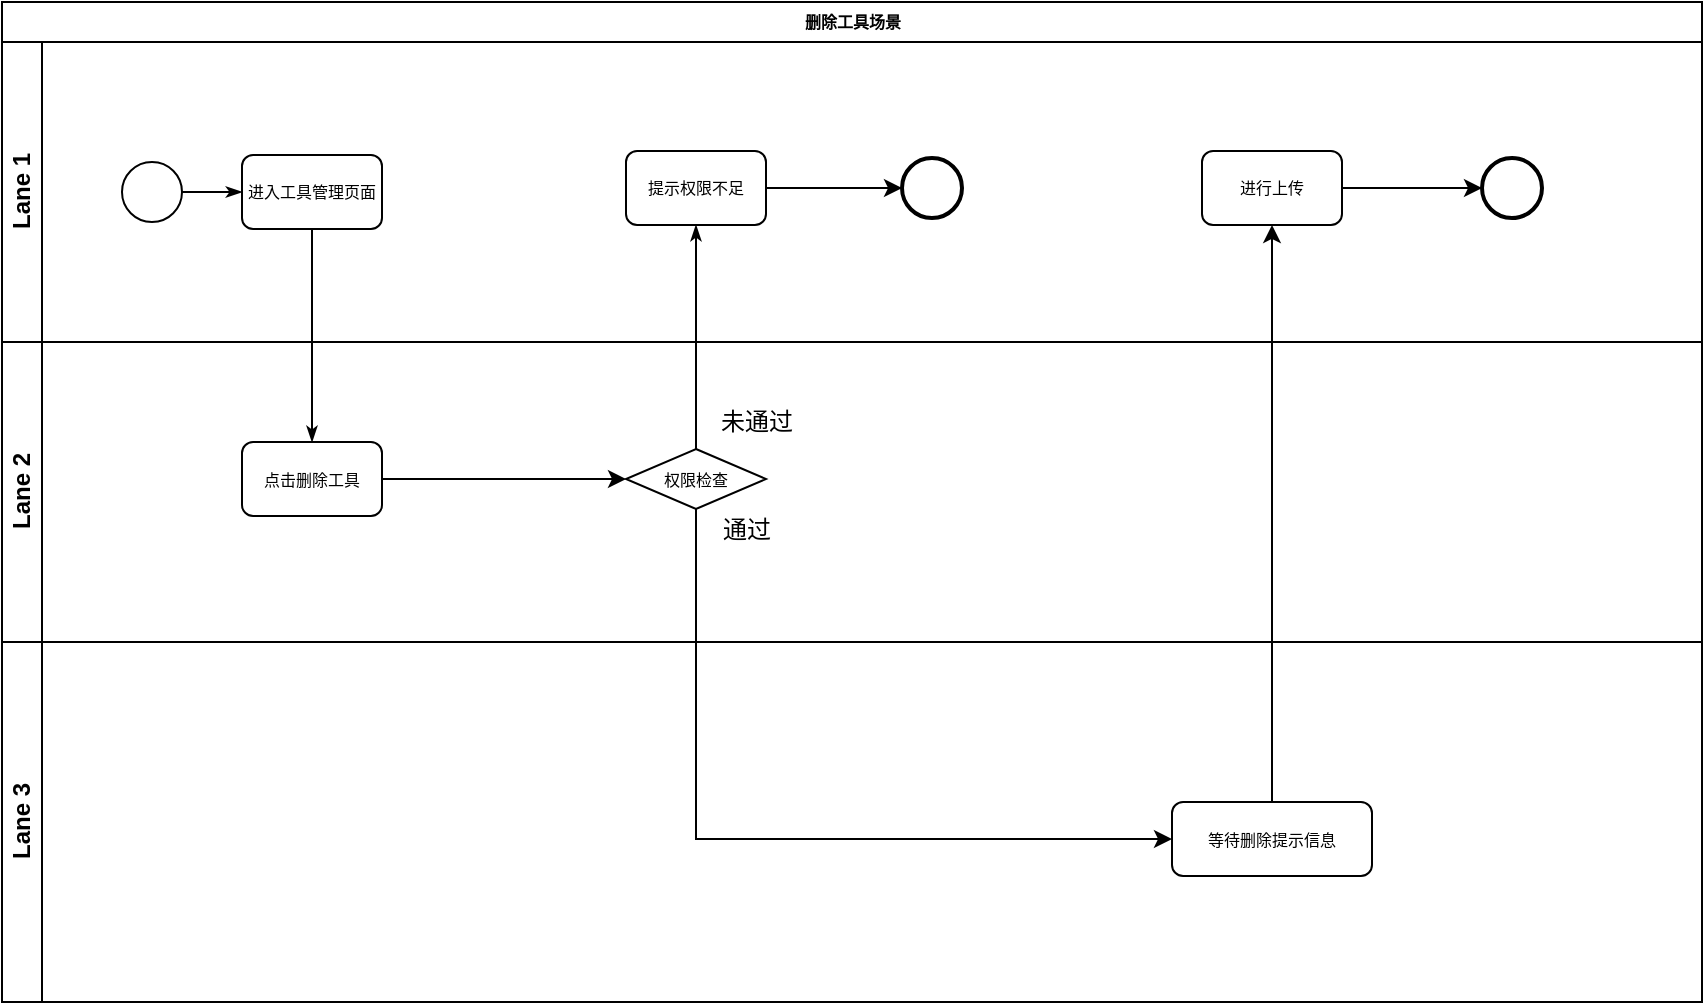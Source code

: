 <mxfile version="14.8.5" type="github" pages="3">
  <diagram id="ONJ3bi8CD5PW0rqa4RJ9" name="删除工具场景">
    <mxGraphModel dx="1186" dy="589" grid="1" gridSize="10" guides="1" tooltips="1" connect="1" arrows="1" fold="1" page="1" pageScale="1" pageWidth="1169" pageHeight="827" math="0" shadow="0">
      <root>
        <mxCell id="9Tf-u0OhuVVysDJYSm5w-0" />
        <mxCell id="9Tf-u0OhuVVysDJYSm5w-1" parent="9Tf-u0OhuVVysDJYSm5w-0" />
        <mxCell id="knsLSSklkNCvqvJmg3KK-0" value="删除工具场景" style="swimlane;html=1;childLayout=stackLayout;horizontal=1;startSize=20;horizontalStack=0;rounded=0;shadow=0;labelBackgroundColor=none;strokeWidth=1;fontFamily=Verdana;fontSize=8;align=center;" vertex="1" parent="9Tf-u0OhuVVysDJYSm5w-1">
          <mxGeometry x="180" y="70" width="850" height="500" as="geometry" />
        </mxCell>
        <mxCell id="knsLSSklkNCvqvJmg3KK-1" value="Lane 1" style="swimlane;html=1;startSize=20;horizontal=0;" vertex="1" parent="knsLSSklkNCvqvJmg3KK-0">
          <mxGeometry y="20" width="850" height="150" as="geometry" />
        </mxCell>
        <mxCell id="knsLSSklkNCvqvJmg3KK-2" style="edgeStyle=orthogonalEdgeStyle;rounded=0;html=1;labelBackgroundColor=none;startArrow=none;startFill=0;startSize=5;endArrow=classicThin;endFill=1;endSize=5;jettySize=auto;orthogonalLoop=1;strokeWidth=1;fontFamily=Verdana;fontSize=8" edge="1" parent="knsLSSklkNCvqvJmg3KK-1" source="knsLSSklkNCvqvJmg3KK-3" target="knsLSSklkNCvqvJmg3KK-4">
          <mxGeometry relative="1" as="geometry" />
        </mxCell>
        <mxCell id="knsLSSklkNCvqvJmg3KK-3" value="" style="ellipse;whiteSpace=wrap;html=1;rounded=0;shadow=0;labelBackgroundColor=none;strokeWidth=1;fontFamily=Verdana;fontSize=8;align=center;" vertex="1" parent="knsLSSklkNCvqvJmg3KK-1">
          <mxGeometry x="60" y="60" width="30" height="30" as="geometry" />
        </mxCell>
        <mxCell id="knsLSSklkNCvqvJmg3KK-4" value="进入工具管理页面" style="rounded=1;whiteSpace=wrap;html=1;shadow=0;labelBackgroundColor=none;strokeWidth=1;fontFamily=Verdana;fontSize=8;align=center;" vertex="1" parent="knsLSSklkNCvqvJmg3KK-1">
          <mxGeometry x="120" y="56.5" width="70" height="37" as="geometry" />
        </mxCell>
        <mxCell id="knsLSSklkNCvqvJmg3KK-5" value="" style="edgeStyle=orthogonalEdgeStyle;rounded=0;orthogonalLoop=1;jettySize=auto;html=1;" edge="1" parent="knsLSSklkNCvqvJmg3KK-1" source="knsLSSklkNCvqvJmg3KK-6" target="knsLSSklkNCvqvJmg3KK-7">
          <mxGeometry relative="1" as="geometry" />
        </mxCell>
        <mxCell id="knsLSSklkNCvqvJmg3KK-6" value="提示权限不足" style="rounded=1;whiteSpace=wrap;html=1;shadow=0;labelBackgroundColor=none;strokeWidth=1;fontFamily=Verdana;fontSize=8;align=center;" vertex="1" parent="knsLSSklkNCvqvJmg3KK-1">
          <mxGeometry x="312" y="54.5" width="70" height="37" as="geometry" />
        </mxCell>
        <mxCell id="knsLSSklkNCvqvJmg3KK-7" value="" style="ellipse;whiteSpace=wrap;html=1;rounded=0;shadow=0;labelBackgroundColor=none;strokeWidth=2;fontFamily=Verdana;fontSize=8;align=center;" vertex="1" parent="knsLSSklkNCvqvJmg3KK-1">
          <mxGeometry x="450" y="58" width="30" height="30" as="geometry" />
        </mxCell>
        <mxCell id="knsLSSklkNCvqvJmg3KK-8" value="" style="edgeStyle=orthogonalEdgeStyle;rounded=0;orthogonalLoop=1;jettySize=auto;html=1;" edge="1" parent="knsLSSklkNCvqvJmg3KK-1" source="knsLSSklkNCvqvJmg3KK-9" target="knsLSSklkNCvqvJmg3KK-10">
          <mxGeometry relative="1" as="geometry" />
        </mxCell>
        <mxCell id="knsLSSklkNCvqvJmg3KK-9" value="进行上传" style="rounded=1;whiteSpace=wrap;html=1;shadow=0;labelBackgroundColor=none;strokeWidth=1;fontFamily=Verdana;fontSize=8;align=center;" vertex="1" parent="knsLSSklkNCvqvJmg3KK-1">
          <mxGeometry x="600" y="54.5" width="70" height="37" as="geometry" />
        </mxCell>
        <mxCell id="knsLSSklkNCvqvJmg3KK-10" value="" style="ellipse;whiteSpace=wrap;html=1;rounded=0;shadow=0;labelBackgroundColor=none;strokeWidth=2;fontFamily=Verdana;fontSize=8;align=center;" vertex="1" parent="knsLSSklkNCvqvJmg3KK-1">
          <mxGeometry x="740" y="58" width="30" height="30" as="geometry" />
        </mxCell>
        <mxCell id="knsLSSklkNCvqvJmg3KK-11" value="Lane 2" style="swimlane;html=1;startSize=20;horizontal=0;" vertex="1" parent="knsLSSklkNCvqvJmg3KK-0">
          <mxGeometry y="170" width="850" height="150" as="geometry" />
        </mxCell>
        <mxCell id="knsLSSklkNCvqvJmg3KK-12" value="" style="edgeStyle=orthogonalEdgeStyle;rounded=0;orthogonalLoop=1;jettySize=auto;html=1;entryX=0;entryY=0.5;entryDx=0;entryDy=0;entryPerimeter=0;" edge="1" parent="knsLSSklkNCvqvJmg3KK-11" source="knsLSSklkNCvqvJmg3KK-13" target="knsLSSklkNCvqvJmg3KK-14">
          <mxGeometry relative="1" as="geometry">
            <mxPoint x="240" y="68.5" as="targetPoint" />
          </mxGeometry>
        </mxCell>
        <mxCell id="knsLSSklkNCvqvJmg3KK-13" value="点击删除工具" style="rounded=1;whiteSpace=wrap;html=1;shadow=0;labelBackgroundColor=none;strokeWidth=1;fontFamily=Verdana;fontSize=8;align=center;" vertex="1" parent="knsLSSklkNCvqvJmg3KK-11">
          <mxGeometry x="120" y="50.0" width="70" height="37" as="geometry" />
        </mxCell>
        <mxCell id="knsLSSklkNCvqvJmg3KK-14" value="权限检查" style="strokeWidth=1;html=1;shape=mxgraph.flowchart.decision;whiteSpace=wrap;rounded=1;shadow=0;labelBackgroundColor=none;fontFamily=Verdana;fontSize=8;align=center;" vertex="1" parent="knsLSSklkNCvqvJmg3KK-11">
          <mxGeometry x="312" y="53.5" width="70" height="30" as="geometry" />
        </mxCell>
        <mxCell id="knsLSSklkNCvqvJmg3KK-15" style="edgeStyle=orthogonalEdgeStyle;rounded=0;orthogonalLoop=1;jettySize=auto;html=1;exitX=0.5;exitY=1;exitDx=0;exitDy=0;" edge="1" parent="knsLSSklkNCvqvJmg3KK-11">
          <mxGeometry relative="1" as="geometry">
            <mxPoint x="307" y="95" as="sourcePoint" />
            <mxPoint x="307" y="95" as="targetPoint" />
          </mxGeometry>
        </mxCell>
        <mxCell id="knsLSSklkNCvqvJmg3KK-16" value="未通过" style="text;html=1;align=center;verticalAlign=middle;resizable=0;points=[];autosize=1;strokeColor=none;" vertex="1" parent="knsLSSklkNCvqvJmg3KK-11">
          <mxGeometry x="352" y="30" width="50" height="20" as="geometry" />
        </mxCell>
        <mxCell id="knsLSSklkNCvqvJmg3KK-17" value="通过" style="text;html=1;align=center;verticalAlign=middle;resizable=0;points=[];autosize=1;strokeColor=none;" vertex="1" parent="knsLSSklkNCvqvJmg3KK-11">
          <mxGeometry x="352" y="83.5" width="40" height="20" as="geometry" />
        </mxCell>
        <mxCell id="knsLSSklkNCvqvJmg3KK-18" value="Lane 3" style="swimlane;html=1;startSize=20;horizontal=0;" vertex="1" parent="knsLSSklkNCvqvJmg3KK-0">
          <mxGeometry y="320" width="850" height="180" as="geometry" />
        </mxCell>
        <mxCell id="knsLSSklkNCvqvJmg3KK-21" value="等待删除提示信息" style="rounded=1;whiteSpace=wrap;html=1;shadow=0;labelBackgroundColor=none;strokeWidth=1;fontFamily=Verdana;fontSize=8;align=center;" vertex="1" parent="knsLSSklkNCvqvJmg3KK-18">
          <mxGeometry x="585" y="80" width="100" height="37" as="geometry" />
        </mxCell>
        <mxCell id="knsLSSklkNCvqvJmg3KK-22" style="edgeStyle=orthogonalEdgeStyle;rounded=0;html=1;labelBackgroundColor=none;startArrow=none;startFill=0;startSize=5;endArrow=classicThin;endFill=1;endSize=5;jettySize=auto;orthogonalLoop=1;strokeWidth=1;fontFamily=Verdana;fontSize=8" edge="1" parent="knsLSSklkNCvqvJmg3KK-0" source="knsLSSklkNCvqvJmg3KK-4" target="knsLSSklkNCvqvJmg3KK-13">
          <mxGeometry relative="1" as="geometry" />
        </mxCell>
        <mxCell id="knsLSSklkNCvqvJmg3KK-23" value="" style="edgeStyle=orthogonalEdgeStyle;rounded=0;html=1;labelBackgroundColor=none;startArrow=none;startFill=0;startSize=5;endArrow=classicThin;endFill=1;endSize=5;jettySize=auto;orthogonalLoop=1;strokeWidth=1;fontFamily=Verdana;fontSize=8" edge="1" parent="knsLSSklkNCvqvJmg3KK-0" source="knsLSSklkNCvqvJmg3KK-14" target="knsLSSklkNCvqvJmg3KK-6">
          <mxGeometry x="-0.936" y="-15" relative="1" as="geometry">
            <mxPoint as="offset" />
          </mxGeometry>
        </mxCell>
        <mxCell id="knsLSSklkNCvqvJmg3KK-25" value="" style="endArrow=classic;html=1;exitX=0.5;exitY=0;exitDx=0;exitDy=0;entryX=0.5;entryY=1;entryDx=0;entryDy=0;" edge="1" parent="knsLSSklkNCvqvJmg3KK-0" source="knsLSSklkNCvqvJmg3KK-21" target="knsLSSklkNCvqvJmg3KK-9">
          <mxGeometry width="50" height="50" relative="1" as="geometry">
            <mxPoint x="530" y="390" as="sourcePoint" />
            <mxPoint x="580" y="340" as="targetPoint" />
          </mxGeometry>
        </mxCell>
        <mxCell id="knsLSSklkNCvqvJmg3KK-19" value="" style="edgeStyle=orthogonalEdgeStyle;rounded=0;orthogonalLoop=1;jettySize=auto;html=1;entryX=0;entryY=0.5;entryDx=0;entryDy=0;exitX=0.5;exitY=1;exitDx=0;exitDy=0;exitPerimeter=0;" edge="1" parent="knsLSSklkNCvqvJmg3KK-0" source="knsLSSklkNCvqvJmg3KK-14" target="knsLSSklkNCvqvJmg3KK-21">
          <mxGeometry relative="1" as="geometry">
            <mxPoint x="430" y="418.5" as="targetPoint" />
            <mxPoint x="382" y="418.5" as="sourcePoint" />
          </mxGeometry>
        </mxCell>
      </root>
    </mxGraphModel>
  </diagram>
  <diagram id="79Sz3u58VfFzfoUAizTf" name="上传工具场景">
    <mxGraphModel dx="1186" dy="646" grid="1" gridSize="10" guides="1" tooltips="1" connect="1" arrows="1" fold="1" page="1" pageScale="1" pageWidth="1169" pageHeight="827" math="0" shadow="0">
      <root>
        <mxCell id="yrwDbKDjHd5rTe8arqQC-0" />
        <mxCell id="yrwDbKDjHd5rTe8arqQC-1" parent="yrwDbKDjHd5rTe8arqQC-0" />
        <mxCell id="fW47hPGNQh7VkDqBXrTm-0" value="上传工具场景" style="swimlane;html=1;childLayout=stackLayout;horizontal=1;startSize=20;horizontalStack=0;rounded=0;shadow=0;labelBackgroundColor=none;strokeWidth=1;fontFamily=Verdana;fontSize=8;align=center;" vertex="1" parent="yrwDbKDjHd5rTe8arqQC-1">
          <mxGeometry x="180" y="70" width="850" height="500" as="geometry" />
        </mxCell>
        <mxCell id="fW47hPGNQh7VkDqBXrTm-1" value="Lane 1" style="swimlane;html=1;startSize=20;horizontal=0;" vertex="1" parent="fW47hPGNQh7VkDqBXrTm-0">
          <mxGeometry y="20" width="850" height="150" as="geometry" />
        </mxCell>
        <mxCell id="fW47hPGNQh7VkDqBXrTm-2" style="edgeStyle=orthogonalEdgeStyle;rounded=0;html=1;labelBackgroundColor=none;startArrow=none;startFill=0;startSize=5;endArrow=classicThin;endFill=1;endSize=5;jettySize=auto;orthogonalLoop=1;strokeWidth=1;fontFamily=Verdana;fontSize=8" edge="1" parent="fW47hPGNQh7VkDqBXrTm-1" source="fW47hPGNQh7VkDqBXrTm-3" target="fW47hPGNQh7VkDqBXrTm-4">
          <mxGeometry relative="1" as="geometry" />
        </mxCell>
        <mxCell id="fW47hPGNQh7VkDqBXrTm-3" value="" style="ellipse;whiteSpace=wrap;html=1;rounded=0;shadow=0;labelBackgroundColor=none;strokeWidth=1;fontFamily=Verdana;fontSize=8;align=center;" vertex="1" parent="fW47hPGNQh7VkDqBXrTm-1">
          <mxGeometry x="60" y="60" width="30" height="30" as="geometry" />
        </mxCell>
        <mxCell id="fW47hPGNQh7VkDqBXrTm-4" value="进入工具管理页面" style="rounded=1;whiteSpace=wrap;html=1;shadow=0;labelBackgroundColor=none;strokeWidth=1;fontFamily=Verdana;fontSize=8;align=center;" vertex="1" parent="fW47hPGNQh7VkDqBXrTm-1">
          <mxGeometry x="120" y="56.5" width="70" height="37" as="geometry" />
        </mxCell>
        <mxCell id="fW47hPGNQh7VkDqBXrTm-29" value="" style="edgeStyle=orthogonalEdgeStyle;rounded=0;orthogonalLoop=1;jettySize=auto;html=1;" edge="1" parent="fW47hPGNQh7VkDqBXrTm-1" source="fW47hPGNQh7VkDqBXrTm-6" target="fW47hPGNQh7VkDqBXrTm-7">
          <mxGeometry relative="1" as="geometry" />
        </mxCell>
        <mxCell id="fW47hPGNQh7VkDqBXrTm-6" value="提示上传文件过大" style="rounded=1;whiteSpace=wrap;html=1;shadow=0;labelBackgroundColor=none;strokeWidth=1;fontFamily=Verdana;fontSize=8;align=center;" vertex="1" parent="fW47hPGNQh7VkDqBXrTm-1">
          <mxGeometry x="312" y="54.5" width="70" height="37" as="geometry" />
        </mxCell>
        <mxCell id="fW47hPGNQh7VkDqBXrTm-7" value="" style="ellipse;whiteSpace=wrap;html=1;rounded=0;shadow=0;labelBackgroundColor=none;strokeWidth=2;fontFamily=Verdana;fontSize=8;align=center;" vertex="1" parent="fW47hPGNQh7VkDqBXrTm-1">
          <mxGeometry x="450" y="58" width="30" height="30" as="geometry" />
        </mxCell>
        <mxCell id="fW47hPGNQh7VkDqBXrTm-8" value="" style="edgeStyle=orthogonalEdgeStyle;rounded=0;orthogonalLoop=1;jettySize=auto;html=1;" edge="1" parent="fW47hPGNQh7VkDqBXrTm-1" source="fW47hPGNQh7VkDqBXrTm-9" target="fW47hPGNQh7VkDqBXrTm-10">
          <mxGeometry relative="1" as="geometry" />
        </mxCell>
        <mxCell id="fW47hPGNQh7VkDqBXrTm-9" value="等待上传" style="rounded=1;whiteSpace=wrap;html=1;shadow=0;labelBackgroundColor=none;strokeWidth=1;fontFamily=Verdana;fontSize=8;align=center;" vertex="1" parent="fW47hPGNQh7VkDqBXrTm-1">
          <mxGeometry x="590" y="54.5" width="70" height="37" as="geometry" />
        </mxCell>
        <mxCell id="fW47hPGNQh7VkDqBXrTm-10" value="" style="ellipse;whiteSpace=wrap;html=1;rounded=0;shadow=0;labelBackgroundColor=none;strokeWidth=2;fontFamily=Verdana;fontSize=8;align=center;" vertex="1" parent="fW47hPGNQh7VkDqBXrTm-1">
          <mxGeometry x="740" y="58" width="30" height="30" as="geometry" />
        </mxCell>
        <mxCell id="fW47hPGNQh7VkDqBXrTm-13" value="Lane 2" style="swimlane;html=1;startSize=20;horizontal=0;" vertex="1" parent="fW47hPGNQh7VkDqBXrTm-0">
          <mxGeometry y="170" width="850" height="150" as="geometry" />
        </mxCell>
        <mxCell id="fW47hPGNQh7VkDqBXrTm-14" value="" style="edgeStyle=orthogonalEdgeStyle;rounded=0;orthogonalLoop=1;jettySize=auto;html=1;entryX=0;entryY=0.5;entryDx=0;entryDy=0;entryPerimeter=0;" edge="1" parent="fW47hPGNQh7VkDqBXrTm-13" source="fW47hPGNQh7VkDqBXrTm-15" target="fW47hPGNQh7VkDqBXrTm-16">
          <mxGeometry relative="1" as="geometry">
            <mxPoint x="240" y="68.5" as="targetPoint" />
          </mxGeometry>
        </mxCell>
        <mxCell id="fW47hPGNQh7VkDqBXrTm-15" value="点击上传工具" style="rounded=1;whiteSpace=wrap;html=1;shadow=0;labelBackgroundColor=none;strokeWidth=1;fontFamily=Verdana;fontSize=8;align=center;" vertex="1" parent="fW47hPGNQh7VkDqBXrTm-13">
          <mxGeometry x="120" y="50.0" width="70" height="37" as="geometry" />
        </mxCell>
        <mxCell id="fW47hPGNQh7VkDqBXrTm-16" value="工具大小检查" style="strokeWidth=1;html=1;shape=mxgraph.flowchart.decision;whiteSpace=wrap;rounded=1;shadow=0;labelBackgroundColor=none;fontFamily=Verdana;fontSize=8;align=center;" vertex="1" parent="fW47hPGNQh7VkDqBXrTm-13">
          <mxGeometry x="312" y="53.5" width="70" height="30" as="geometry" />
        </mxCell>
        <mxCell id="fW47hPGNQh7VkDqBXrTm-17" style="edgeStyle=orthogonalEdgeStyle;rounded=0;orthogonalLoop=1;jettySize=auto;html=1;exitX=0.5;exitY=1;exitDx=0;exitDy=0;" edge="1" parent="fW47hPGNQh7VkDqBXrTm-13">
          <mxGeometry relative="1" as="geometry">
            <mxPoint x="307" y="95" as="sourcePoint" />
            <mxPoint x="307" y="95" as="targetPoint" />
          </mxGeometry>
        </mxCell>
        <mxCell id="fW47hPGNQh7VkDqBXrTm-30" value="未通过" style="text;html=1;align=center;verticalAlign=middle;resizable=0;points=[];autosize=1;strokeColor=none;" vertex="1" parent="fW47hPGNQh7VkDqBXrTm-13">
          <mxGeometry x="352" y="30" width="50" height="20" as="geometry" />
        </mxCell>
        <mxCell id="fW47hPGNQh7VkDqBXrTm-31" value="通过" style="text;html=1;align=center;verticalAlign=middle;resizable=0;points=[];autosize=1;strokeColor=none;" vertex="1" parent="fW47hPGNQh7VkDqBXrTm-13">
          <mxGeometry x="352" y="83.5" width="40" height="20" as="geometry" />
        </mxCell>
        <mxCell id="fW47hPGNQh7VkDqBXrTm-20" value="Lane 3" style="swimlane;html=1;startSize=20;horizontal=0;" vertex="1" parent="fW47hPGNQh7VkDqBXrTm-0">
          <mxGeometry y="320" width="850" height="180" as="geometry" />
        </mxCell>
        <mxCell id="fW47hPGNQh7VkDqBXrTm-34" value="" style="edgeStyle=orthogonalEdgeStyle;rounded=0;orthogonalLoop=1;jettySize=auto;html=1;entryX=0;entryY=0.5;entryDx=0;entryDy=0;" edge="1" parent="fW47hPGNQh7VkDqBXrTm-20" source="fW47hPGNQh7VkDqBXrTm-22" target="fW47hPGNQh7VkDqBXrTm-23">
          <mxGeometry relative="1" as="geometry">
            <mxPoint x="430" y="98.5" as="targetPoint" />
          </mxGeometry>
        </mxCell>
        <mxCell id="fW47hPGNQh7VkDqBXrTm-22" value="弹出信息输入框" style="rounded=1;whiteSpace=wrap;html=1;shadow=0;labelBackgroundColor=none;strokeWidth=1;fontFamily=Verdana;fontSize=8;align=center;" vertex="1" parent="fW47hPGNQh7VkDqBXrTm-20">
          <mxGeometry x="312" y="80.0" width="70" height="37" as="geometry" />
        </mxCell>
        <mxCell id="fW47hPGNQh7VkDqBXrTm-23" value="填写策略、工具执行命令等信息" style="rounded=1;whiteSpace=wrap;html=1;shadow=0;labelBackgroundColor=none;strokeWidth=1;fontFamily=Verdana;fontSize=8;align=center;" vertex="1" parent="fW47hPGNQh7VkDqBXrTm-20">
          <mxGeometry x="540" y="80" width="170" height="37" as="geometry" />
        </mxCell>
        <mxCell id="fW47hPGNQh7VkDqBXrTm-26" style="edgeStyle=orthogonalEdgeStyle;rounded=0;html=1;labelBackgroundColor=none;startArrow=none;startFill=0;startSize=5;endArrow=classicThin;endFill=1;endSize=5;jettySize=auto;orthogonalLoop=1;strokeWidth=1;fontFamily=Verdana;fontSize=8" edge="1" parent="fW47hPGNQh7VkDqBXrTm-0" source="fW47hPGNQh7VkDqBXrTm-4" target="fW47hPGNQh7VkDqBXrTm-15">
          <mxGeometry relative="1" as="geometry" />
        </mxCell>
        <mxCell id="fW47hPGNQh7VkDqBXrTm-11" value="" style="edgeStyle=orthogonalEdgeStyle;rounded=0;html=1;labelBackgroundColor=none;startArrow=none;startFill=0;startSize=5;endArrow=classicThin;endFill=1;endSize=5;jettySize=auto;orthogonalLoop=1;strokeWidth=1;fontFamily=Verdana;fontSize=8" edge="1" parent="fW47hPGNQh7VkDqBXrTm-0" source="fW47hPGNQh7VkDqBXrTm-16" target="fW47hPGNQh7VkDqBXrTm-6">
          <mxGeometry x="-0.936" y="-15" relative="1" as="geometry">
            <mxPoint as="offset" />
          </mxGeometry>
        </mxCell>
        <mxCell id="fW47hPGNQh7VkDqBXrTm-12" value="" style="edgeStyle=orthogonalEdgeStyle;rounded=0;html=1;labelBackgroundColor=none;startArrow=none;startFill=0;startSize=5;endArrow=classicThin;endFill=1;endSize=5;jettySize=auto;orthogonalLoop=1;strokeWidth=1;fontFamily=Verdana;fontSize=8" edge="1" parent="fW47hPGNQh7VkDqBXrTm-0" source="fW47hPGNQh7VkDqBXrTm-16" target="fW47hPGNQh7VkDqBXrTm-22">
          <mxGeometry x="-0.895" y="15" relative="1" as="geometry">
            <mxPoint as="offset" />
          </mxGeometry>
        </mxCell>
        <mxCell id="fW47hPGNQh7VkDqBXrTm-27" value="" style="endArrow=classic;html=1;exitX=0.5;exitY=0;exitDx=0;exitDy=0;entryX=0.5;entryY=1;entryDx=0;entryDy=0;" edge="1" parent="fW47hPGNQh7VkDqBXrTm-0" source="fW47hPGNQh7VkDqBXrTm-23" target="fW47hPGNQh7VkDqBXrTm-9">
          <mxGeometry width="50" height="50" relative="1" as="geometry">
            <mxPoint x="530" y="390" as="sourcePoint" />
            <mxPoint x="580" y="340" as="targetPoint" />
          </mxGeometry>
        </mxCell>
      </root>
    </mxGraphModel>
  </diagram>
  <diagram name="执行工具场景" id="c7488fd3-1785-93aa-aadb-54a6760d102a">
    <mxGraphModel dx="1186" dy="589" grid="1" gridSize="10" guides="1" tooltips="1" connect="1" arrows="1" fold="1" page="1" pageScale="1" pageWidth="1100" pageHeight="850" background="none" math="0" shadow="0">
      <root>
        <mxCell id="0" />
        <mxCell id="1" parent="0" />
        <mxCell id="2b4e8129b02d487f-1" value="执行工具场景" style="swimlane;html=1;childLayout=stackLayout;horizontal=1;startSize=20;horizontalStack=0;rounded=0;shadow=0;labelBackgroundColor=none;strokeWidth=1;fontFamily=Verdana;fontSize=8;align=center;" parent="1" vertex="1">
          <mxGeometry x="180" y="70" width="850" height="500" as="geometry" />
        </mxCell>
        <mxCell id="2b4e8129b02d487f-2" value="Lane 1" style="swimlane;html=1;startSize=20;horizontal=0;" parent="2b4e8129b02d487f-1" vertex="1">
          <mxGeometry y="20" width="850" height="150" as="geometry" />
        </mxCell>
        <mxCell id="2b4e8129b02d487f-18" style="edgeStyle=orthogonalEdgeStyle;rounded=0;html=1;labelBackgroundColor=none;startArrow=none;startFill=0;startSize=5;endArrow=classicThin;endFill=1;endSize=5;jettySize=auto;orthogonalLoop=1;strokeWidth=1;fontFamily=Verdana;fontSize=8" parent="2b4e8129b02d487f-2" source="2b4e8129b02d487f-5" target="2b4e8129b02d487f-6" edge="1">
          <mxGeometry relative="1" as="geometry" />
        </mxCell>
        <mxCell id="2b4e8129b02d487f-5" value="" style="ellipse;whiteSpace=wrap;html=1;rounded=0;shadow=0;labelBackgroundColor=none;strokeWidth=1;fontFamily=Verdana;fontSize=8;align=center;" parent="2b4e8129b02d487f-2" vertex="1">
          <mxGeometry x="60" y="60" width="30" height="30" as="geometry" />
        </mxCell>
        <mxCell id="2b4e8129b02d487f-6" value="进入工具列表页面" style="rounded=1;whiteSpace=wrap;html=1;shadow=0;labelBackgroundColor=none;strokeWidth=1;fontFamily=Verdana;fontSize=8;align=center;" parent="2b4e8129b02d487f-2" vertex="1">
          <mxGeometry x="120" y="56.5" width="70" height="37" as="geometry" />
        </mxCell>
        <mxCell id="2b4e8129b02d487f-20" style="edgeStyle=orthogonalEdgeStyle;rounded=0;html=1;labelBackgroundColor=none;startArrow=none;startFill=0;startSize=5;endArrow=classicThin;endFill=1;endSize=5;jettySize=auto;orthogonalLoop=1;strokeWidth=1;fontFamily=Verdana;fontSize=8" parent="2b4e8129b02d487f-2" source="2b4e8129b02d487f-7" target="2b4e8129b02d487f-8" edge="1">
          <mxGeometry relative="1" as="geometry" />
        </mxCell>
        <mxCell id="2b4e8129b02d487f-7" value="返回权限不足异常" style="rounded=1;whiteSpace=wrap;html=1;shadow=0;labelBackgroundColor=none;strokeWidth=1;fontFamily=Verdana;fontSize=8;align=center;" parent="2b4e8129b02d487f-2" vertex="1">
          <mxGeometry x="357.5" y="54.5" width="70" height="37" as="geometry" />
        </mxCell>
        <mxCell id="2b4e8129b02d487f-8" value="" style="ellipse;whiteSpace=wrap;html=1;rounded=0;shadow=0;labelBackgroundColor=none;strokeWidth=2;fontFamily=Verdana;fontSize=8;align=center;" parent="2b4e8129b02d487f-2" vertex="1">
          <mxGeometry x="462.5" y="58" width="30" height="30" as="geometry" />
        </mxCell>
        <mxCell id="xLPM5JUg7nw7xvuVOODp-12" value="" style="edgeStyle=orthogonalEdgeStyle;rounded=0;orthogonalLoop=1;jettySize=auto;html=1;" edge="1" parent="2b4e8129b02d487f-2" source="2b4e8129b02d487f-9" target="2b4e8129b02d487f-11">
          <mxGeometry relative="1" as="geometry" />
        </mxCell>
        <mxCell id="2b4e8129b02d487f-9" value="页面渲染执行日志" style="rounded=1;whiteSpace=wrap;html=1;shadow=0;labelBackgroundColor=none;strokeWidth=1;fontFamily=Verdana;fontSize=8;align=center;" parent="2b4e8129b02d487f-2" vertex="1">
          <mxGeometry x="630" y="54.5" width="70" height="37" as="geometry" />
        </mxCell>
        <mxCell id="2b4e8129b02d487f-11" value="" style="ellipse;whiteSpace=wrap;html=1;rounded=0;shadow=0;labelBackgroundColor=none;strokeWidth=2;fontFamily=Verdana;fontSize=8;align=center;" parent="2b4e8129b02d487f-2" vertex="1">
          <mxGeometry x="780" y="58" width="30" height="30" as="geometry" />
        </mxCell>
        <mxCell id="2b4e8129b02d487f-25" value="无" style="edgeStyle=orthogonalEdgeStyle;rounded=0;html=1;labelBackgroundColor=none;startArrow=none;startFill=0;startSize=5;endArrow=classicThin;endFill=1;endSize=5;jettySize=auto;orthogonalLoop=1;strokeWidth=1;fontFamily=Verdana;fontSize=8" parent="2b4e8129b02d487f-1" source="2b4e8129b02d487f-13" target="2b4e8129b02d487f-7" edge="1">
          <mxGeometry x="-0.936" y="-15" relative="1" as="geometry">
            <mxPoint as="offset" />
          </mxGeometry>
        </mxCell>
        <mxCell id="2b4e8129b02d487f-27" value="有" style="edgeStyle=orthogonalEdgeStyle;rounded=0;html=1;labelBackgroundColor=none;startArrow=none;startFill=0;startSize=5;endArrow=classicThin;endFill=1;endSize=5;jettySize=auto;orthogonalLoop=1;strokeWidth=1;fontFamily=Verdana;fontSize=8" parent="2b4e8129b02d487f-1" source="2b4e8129b02d487f-13" target="2b4e8129b02d487f-14" edge="1">
          <mxGeometry x="-0.895" y="15" relative="1" as="geometry">
            <mxPoint as="offset" />
          </mxGeometry>
        </mxCell>
        <mxCell id="2b4e8129b02d487f-3" value="Lane 2" style="swimlane;html=1;startSize=20;horizontal=0;" parent="2b4e8129b02d487f-1" vertex="1">
          <mxGeometry y="170" width="850" height="150" as="geometry" />
        </mxCell>
        <mxCell id="xLPM5JUg7nw7xvuVOODp-5" value="" style="edgeStyle=orthogonalEdgeStyle;rounded=0;orthogonalLoop=1;jettySize=auto;html=1;" edge="1" parent="2b4e8129b02d487f-3" source="2b4e8129b02d487f-12" target="xLPM5JUg7nw7xvuVOODp-4">
          <mxGeometry relative="1" as="geometry" />
        </mxCell>
        <mxCell id="2b4e8129b02d487f-12" value="选中要执行工具" style="rounded=1;whiteSpace=wrap;html=1;shadow=0;labelBackgroundColor=none;strokeWidth=1;fontFamily=Verdana;fontSize=8;align=center;" parent="2b4e8129b02d487f-3" vertex="1">
          <mxGeometry x="120" y="50.0" width="70" height="37" as="geometry" />
        </mxCell>
        <mxCell id="2b4e8129b02d487f-13" value="执行权限" style="strokeWidth=1;html=1;shape=mxgraph.flowchart.decision;whiteSpace=wrap;rounded=1;shadow=0;labelBackgroundColor=none;fontFamily=Verdana;fontSize=8;align=center;" parent="2b4e8129b02d487f-3" vertex="1">
          <mxGeometry x="357.5" y="53.5" width="70" height="30" as="geometry" />
        </mxCell>
        <mxCell id="xLPM5JUg7nw7xvuVOODp-2" style="edgeStyle=orthogonalEdgeStyle;rounded=0;orthogonalLoop=1;jettySize=auto;html=1;exitX=0.5;exitY=1;exitDx=0;exitDy=0;" edge="1" parent="2b4e8129b02d487f-3">
          <mxGeometry relative="1" as="geometry">
            <mxPoint x="275" y="95" as="sourcePoint" />
            <mxPoint x="275" y="95" as="targetPoint" />
          </mxGeometry>
        </mxCell>
        <mxCell id="xLPM5JUg7nw7xvuVOODp-6" value="" style="edgeStyle=orthogonalEdgeStyle;rounded=0;orthogonalLoop=1;jettySize=auto;html=1;" edge="1" parent="2b4e8129b02d487f-3" source="xLPM5JUg7nw7xvuVOODp-4" target="2b4e8129b02d487f-13">
          <mxGeometry relative="1" as="geometry" />
        </mxCell>
        <mxCell id="xLPM5JUg7nw7xvuVOODp-4" value="点击执行" style="rounded=1;whiteSpace=wrap;html=1;shadow=0;labelBackgroundColor=none;strokeWidth=1;fontFamily=Verdana;fontSize=8;align=center;" vertex="1" parent="2b4e8129b02d487f-3">
          <mxGeometry x="240" y="50.0" width="70" height="37" as="geometry" />
        </mxCell>
        <mxCell id="2b4e8129b02d487f-4" value="Lane 3" style="swimlane;html=1;startSize=20;horizontal=0;" parent="2b4e8129b02d487f-1" vertex="1">
          <mxGeometry y="320" width="850" height="180" as="geometry" />
        </mxCell>
        <mxCell id="xLPM5JUg7nw7xvuVOODp-8" value="" style="edgeStyle=orthogonalEdgeStyle;rounded=0;orthogonalLoop=1;jettySize=auto;html=1;" edge="1" parent="2b4e8129b02d487f-4" source="2b4e8129b02d487f-14" target="xLPM5JUg7nw7xvuVOODp-7">
          <mxGeometry relative="1" as="geometry" />
        </mxCell>
        <mxCell id="2b4e8129b02d487f-14" value="弹出命令输入框" style="rounded=1;whiteSpace=wrap;html=1;shadow=0;labelBackgroundColor=none;strokeWidth=1;fontFamily=Verdana;fontSize=8;align=center;" parent="2b4e8129b02d487f-4" vertex="1">
          <mxGeometry x="357.5" y="80.0" width="70" height="37" as="geometry" />
        </mxCell>
        <mxCell id="2b4e8129b02d487f-17" value="执行工具" style="rounded=1;whiteSpace=wrap;html=1;shadow=0;labelBackgroundColor=none;strokeWidth=1;fontFamily=Verdana;fontSize=8;align=center;" parent="2b4e8129b02d487f-4" vertex="1">
          <mxGeometry x="630" y="80" width="70" height="37" as="geometry" />
        </mxCell>
        <mxCell id="xLPM5JUg7nw7xvuVOODp-10" value="" style="edgeStyle=orthogonalEdgeStyle;rounded=0;orthogonalLoop=1;jettySize=auto;html=1;" edge="1" parent="2b4e8129b02d487f-4" source="xLPM5JUg7nw7xvuVOODp-7" target="2b4e8129b02d487f-17">
          <mxGeometry relative="1" as="geometry" />
        </mxCell>
        <mxCell id="xLPM5JUg7nw7xvuVOODp-7" value="命令输入" style="strokeWidth=1;html=1;shape=mxgraph.flowchart.decision;whiteSpace=wrap;rounded=1;shadow=0;labelBackgroundColor=none;fontFamily=Verdana;fontSize=8;align=center;" vertex="1" parent="2b4e8129b02d487f-4">
          <mxGeometry x="470" y="83.5" width="70" height="30" as="geometry" />
        </mxCell>
        <mxCell id="2b4e8129b02d487f-24" style="edgeStyle=orthogonalEdgeStyle;rounded=0;html=1;labelBackgroundColor=none;startArrow=none;startFill=0;startSize=5;endArrow=classicThin;endFill=1;endSize=5;jettySize=auto;orthogonalLoop=1;strokeWidth=1;fontFamily=Verdana;fontSize=8" parent="2b4e8129b02d487f-1" source="2b4e8129b02d487f-6" target="2b4e8129b02d487f-12" edge="1">
          <mxGeometry relative="1" as="geometry" />
        </mxCell>
        <mxCell id="xLPM5JUg7nw7xvuVOODp-11" value="" style="endArrow=classic;html=1;exitX=0.5;exitY=0;exitDx=0;exitDy=0;entryX=0.5;entryY=1;entryDx=0;entryDy=0;" edge="1" parent="2b4e8129b02d487f-1" source="2b4e8129b02d487f-17" target="2b4e8129b02d487f-9">
          <mxGeometry width="50" height="50" relative="1" as="geometry">
            <mxPoint x="570" y="390" as="sourcePoint" />
            <mxPoint x="620" y="340" as="targetPoint" />
          </mxGeometry>
        </mxCell>
        <mxCell id="xLPM5JUg7nw7xvuVOODp-9" value="有" style="text;html=1;align=center;verticalAlign=middle;resizable=0;points=[];autosize=1;strokeColor=none;" vertex="1" parent="1">
          <mxGeometry x="685" y="501.5" width="30" height="20" as="geometry" />
        </mxCell>
      </root>
    </mxGraphModel>
  </diagram>
</mxfile>
